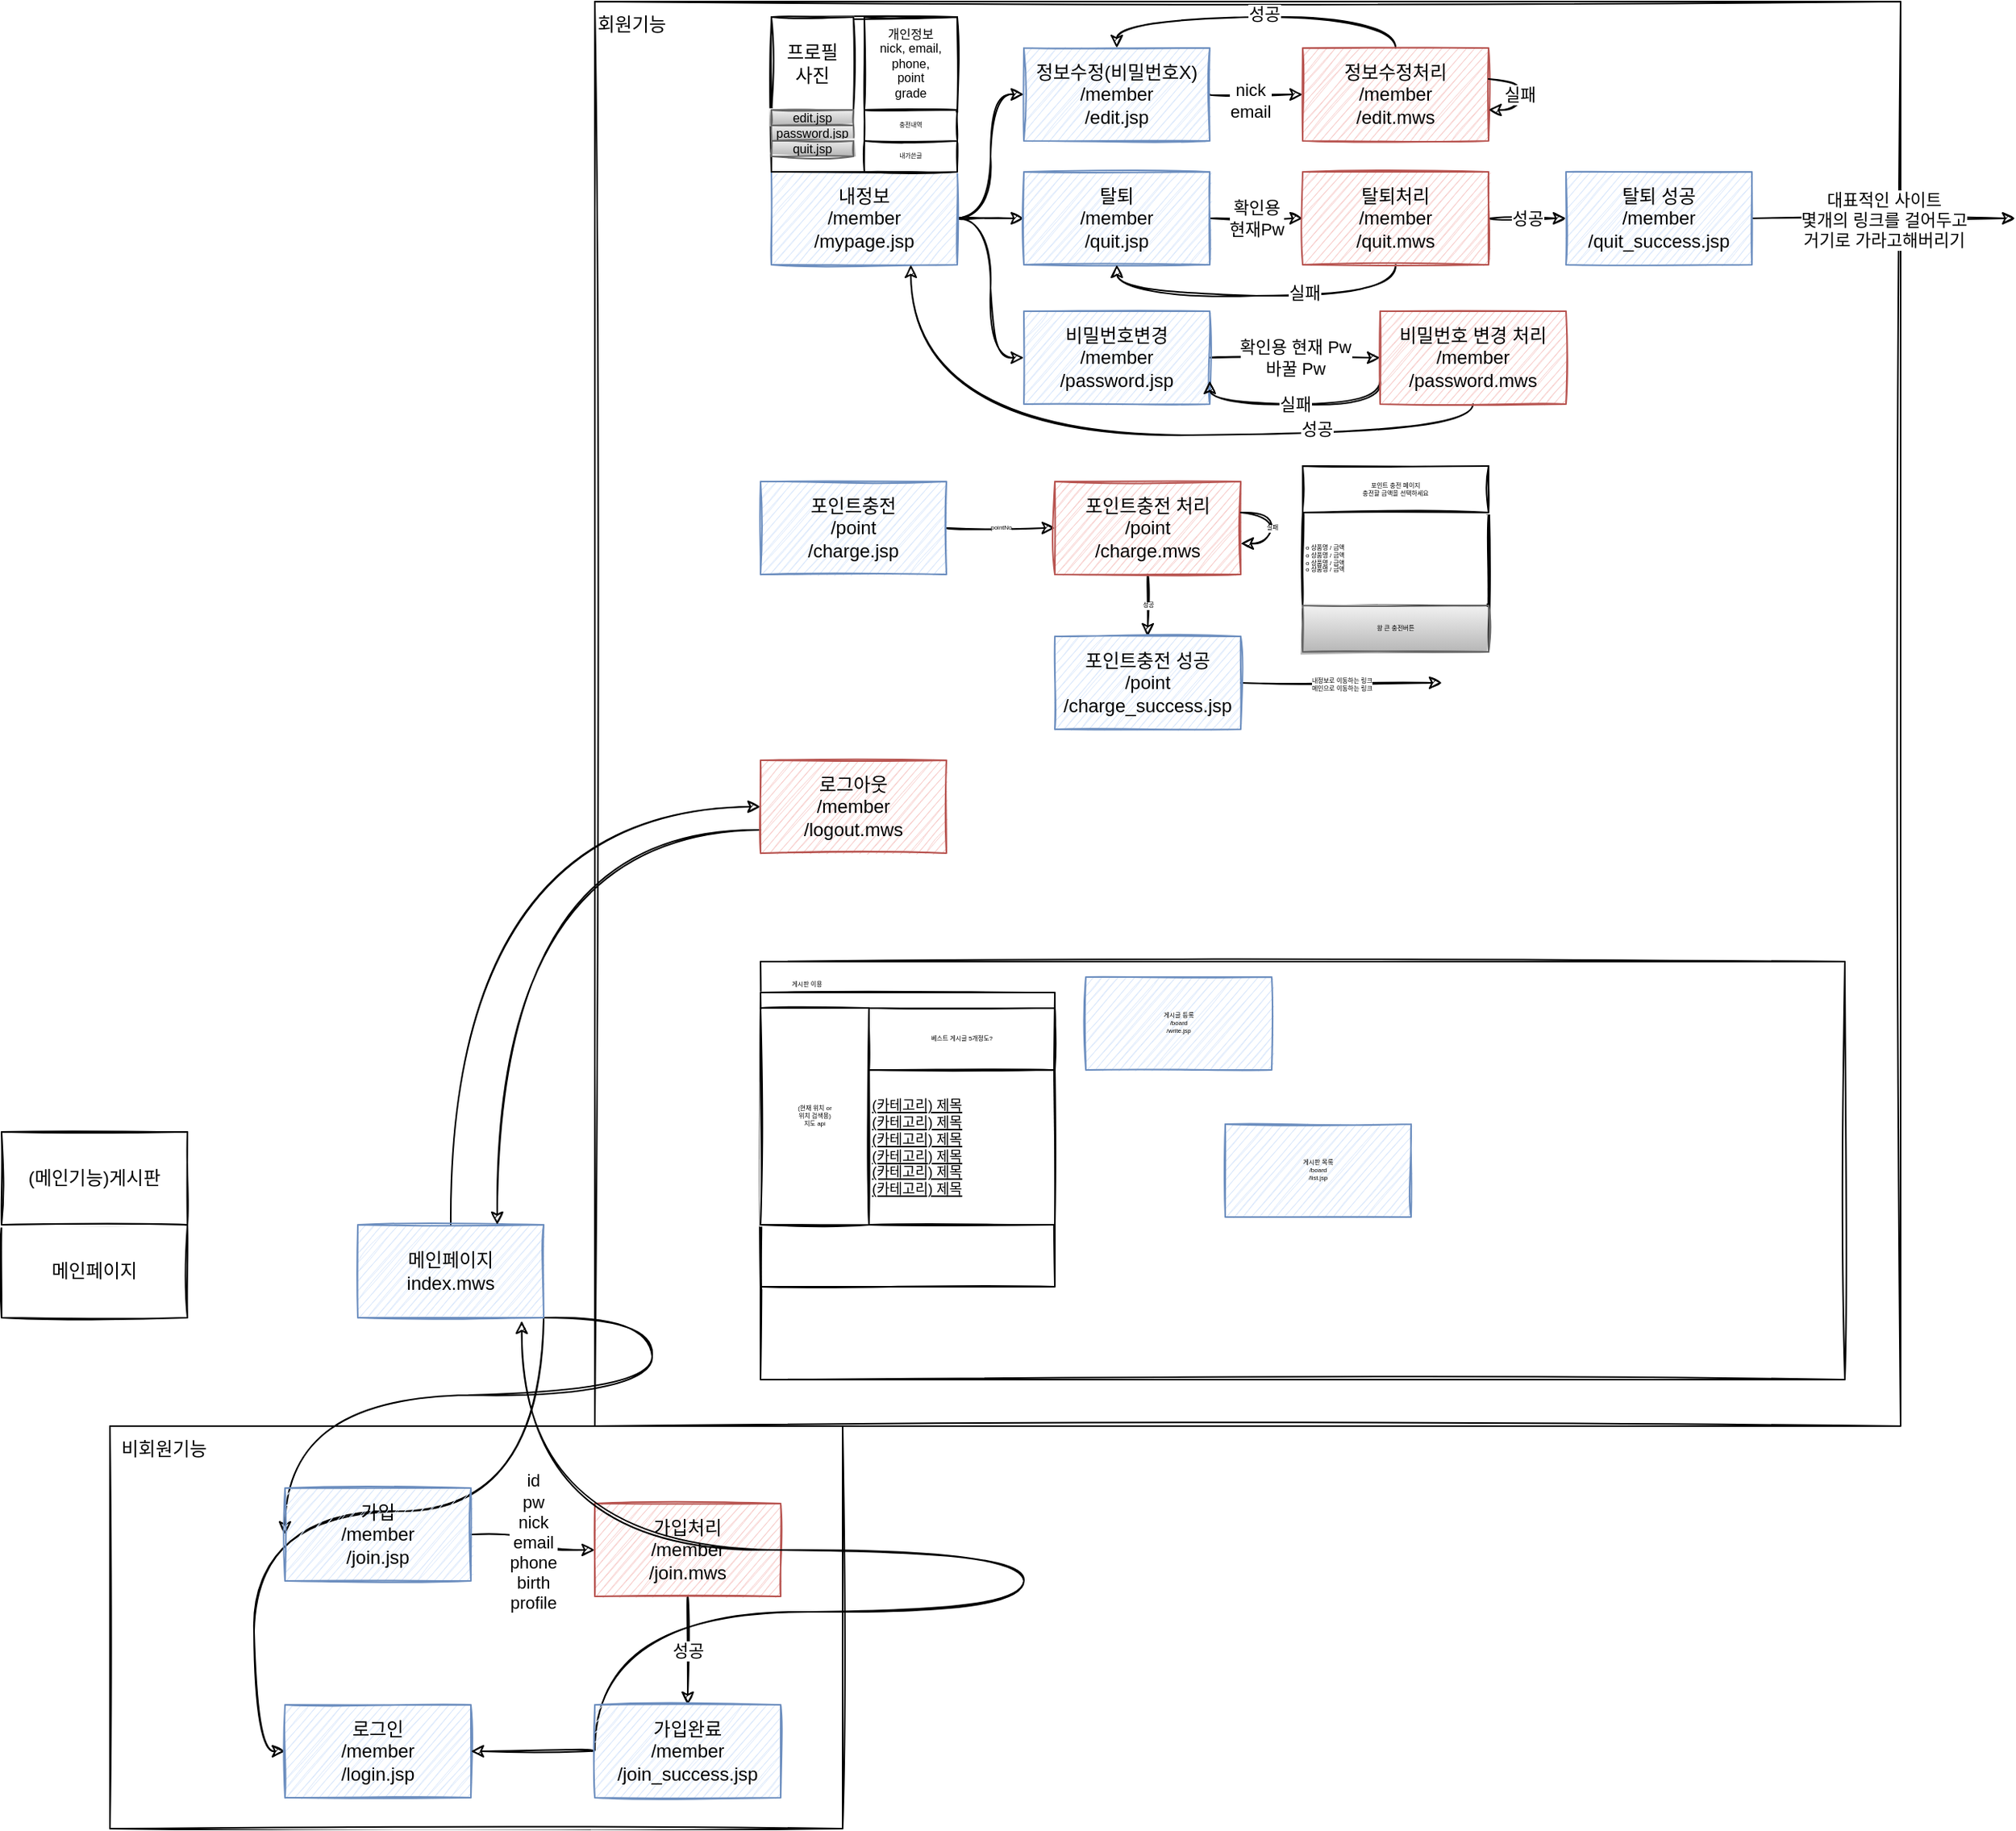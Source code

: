 <mxfile version="15.7.0" type="github">
  <diagram id="4V3O-64CNmHFoEL1uyVk" name="Page-1">
    <mxGraphModel dx="981" dy="1717" grid="1" gridSize="10" guides="1" tooltips="1" connect="1" arrows="1" fold="1" page="1" pageScale="1" pageWidth="827" pageHeight="1169" math="0" shadow="0">
      <root>
        <mxCell id="0" />
        <mxCell id="1" parent="0" />
        <mxCell id="cMavoyoQz838QgzTTjWu-8" value="" style="rounded=0;whiteSpace=wrap;html=1;sketch=1;" vertex="1" parent="1">
          <mxGeometry x="713" y="-500" width="843" height="920" as="geometry" />
        </mxCell>
        <mxCell id="cMavoyoQz838QgzTTjWu-10" value="" style="rounded=0;whiteSpace=wrap;html=1;sketch=1;" vertex="1" parent="1">
          <mxGeometry x="400" y="420" width="473" height="260" as="geometry" />
        </mxCell>
        <mxCell id="cMavoyoQz838QgzTTjWu-1" value="메인페이지" style="rounded=0;whiteSpace=wrap;html=1;sketch=1;" vertex="1" parent="1">
          <mxGeometry x="330" y="290" width="120" height="60" as="geometry" />
        </mxCell>
        <mxCell id="cMavoyoQz838QgzTTjWu-2" value="(메인기능)게시판" style="rounded=0;whiteSpace=wrap;html=1;sketch=1;" vertex="1" parent="1">
          <mxGeometry x="330" y="230" width="120" height="60" as="geometry" />
        </mxCell>
        <mxCell id="cMavoyoQz838QgzTTjWu-19" style="edgeStyle=orthogonalEdgeStyle;curved=1;rounded=0;sketch=1;orthogonalLoop=1;jettySize=auto;html=1;entryX=0;entryY=0.5;entryDx=0;entryDy=0;" edge="1" parent="1" source="cMavoyoQz838QgzTTjWu-3" target="cMavoyoQz838QgzTTjWu-4">
          <mxGeometry relative="1" as="geometry">
            <Array as="points">
              <mxPoint x="750" y="350" />
              <mxPoint x="750" y="400" />
            </Array>
          </mxGeometry>
        </mxCell>
        <mxCell id="cMavoyoQz838QgzTTjWu-20" style="edgeStyle=orthogonalEdgeStyle;curved=1;rounded=0;sketch=1;orthogonalLoop=1;jettySize=auto;html=1;entryX=0;entryY=0.5;entryDx=0;entryDy=0;exitX=1;exitY=1;exitDx=0;exitDy=0;" edge="1" parent="1" source="cMavoyoQz838QgzTTjWu-3" target="cMavoyoQz838QgzTTjWu-5">
          <mxGeometry relative="1" as="geometry" />
        </mxCell>
        <mxCell id="cMavoyoQz838QgzTTjWu-27" style="edgeStyle=orthogonalEdgeStyle;curved=1;rounded=0;sketch=1;orthogonalLoop=1;jettySize=auto;html=1;entryX=0;entryY=0.5;entryDx=0;entryDy=0;exitX=0.5;exitY=0;exitDx=0;exitDy=0;" edge="1" parent="1" source="cMavoyoQz838QgzTTjWu-3" target="cMavoyoQz838QgzTTjWu-13">
          <mxGeometry relative="1" as="geometry" />
        </mxCell>
        <mxCell id="cMavoyoQz838QgzTTjWu-3" value="메인페이지&lt;br&gt;index.mws" style="rounded=0;whiteSpace=wrap;html=1;sketch=1;fillColor=#dae8fc;strokeColor=#6c8ebf;" vertex="1" parent="1">
          <mxGeometry x="560" y="290" width="120" height="60" as="geometry" />
        </mxCell>
        <mxCell id="cMavoyoQz838QgzTTjWu-21" value="id&lt;br&gt;pw&lt;br&gt;nick&lt;br&gt;email&lt;br&gt;phone&lt;br&gt;birth&lt;br&gt;profile" style="edgeStyle=orthogonalEdgeStyle;curved=1;rounded=0;sketch=1;orthogonalLoop=1;jettySize=auto;html=1;" edge="1" parent="1" source="cMavoyoQz838QgzTTjWu-4" target="cMavoyoQz838QgzTTjWu-17">
          <mxGeometry relative="1" as="geometry" />
        </mxCell>
        <mxCell id="cMavoyoQz838QgzTTjWu-4" value="가입&lt;br&gt;/member&lt;br&gt;/join.jsp" style="rounded=0;whiteSpace=wrap;html=1;sketch=1;fillColor=#dae8fc;strokeColor=#6c8ebf;" vertex="1" parent="1">
          <mxGeometry x="513" y="460" width="120" height="60" as="geometry" />
        </mxCell>
        <mxCell id="cMavoyoQz838QgzTTjWu-5" value="로그인&lt;br&gt;/member&lt;br&gt;/login.jsp" style="rounded=0;whiteSpace=wrap;html=1;sketch=1;fillColor=#dae8fc;strokeColor=#6c8ebf;" vertex="1" parent="1">
          <mxGeometry x="513" y="600" width="120" height="60" as="geometry" />
        </mxCell>
        <mxCell id="cMavoyoQz838QgzTTjWu-34" style="edgeStyle=orthogonalEdgeStyle;curved=1;rounded=0;sketch=1;orthogonalLoop=1;jettySize=auto;html=1;entryX=0;entryY=0.5;entryDx=0;entryDy=0;" edge="1" parent="1" source="cMavoyoQz838QgzTTjWu-6" target="cMavoyoQz838QgzTTjWu-16">
          <mxGeometry relative="1" as="geometry" />
        </mxCell>
        <mxCell id="cMavoyoQz838QgzTTjWu-35" style="edgeStyle=orthogonalEdgeStyle;curved=1;rounded=0;sketch=1;orthogonalLoop=1;jettySize=auto;html=1;entryX=0;entryY=0.5;entryDx=0;entryDy=0;" edge="1" parent="1" source="cMavoyoQz838QgzTTjWu-6" target="cMavoyoQz838QgzTTjWu-15">
          <mxGeometry relative="1" as="geometry" />
        </mxCell>
        <mxCell id="cMavoyoQz838QgzTTjWu-56" style="edgeStyle=orthogonalEdgeStyle;curved=1;rounded=0;sketch=1;orthogonalLoop=1;jettySize=auto;html=1;entryX=0;entryY=0.5;entryDx=0;entryDy=0;" edge="1" parent="1" source="cMavoyoQz838QgzTTjWu-6" target="cMavoyoQz838QgzTTjWu-52">
          <mxGeometry relative="1" as="geometry" />
        </mxCell>
        <mxCell id="cMavoyoQz838QgzTTjWu-6" value="내정보&lt;br&gt;/member&lt;br&gt;/mypage.jsp" style="rounded=0;whiteSpace=wrap;html=1;sketch=1;fillColor=#dae8fc;strokeColor=#6c8ebf;" vertex="1" parent="1">
          <mxGeometry x="827" y="-390" width="120" height="60" as="geometry" />
        </mxCell>
        <mxCell id="cMavoyoQz838QgzTTjWu-9" value="회원기능" style="text;html=1;strokeColor=none;fillColor=none;align=center;verticalAlign=middle;whiteSpace=wrap;rounded=0;sketch=1;" vertex="1" parent="1">
          <mxGeometry x="707" y="-500" width="60" height="30" as="geometry" />
        </mxCell>
        <mxCell id="cMavoyoQz838QgzTTjWu-11" value="비회원기능" style="text;html=1;strokeColor=none;fillColor=none;align=center;verticalAlign=middle;whiteSpace=wrap;rounded=0;sketch=1;" vertex="1" parent="1">
          <mxGeometry x="400" y="420" width="70" height="30" as="geometry" />
        </mxCell>
        <mxCell id="cMavoyoQz838QgzTTjWu-12" value="" style="rounded=0;whiteSpace=wrap;html=1;sketch=1;" vertex="1" parent="1">
          <mxGeometry x="820" y="120" width="700" height="270" as="geometry" />
        </mxCell>
        <mxCell id="cMavoyoQz838QgzTTjWu-28" style="edgeStyle=orthogonalEdgeStyle;curved=1;rounded=0;sketch=1;orthogonalLoop=1;jettySize=auto;html=1;entryX=0.75;entryY=0;entryDx=0;entryDy=0;exitX=0;exitY=0.75;exitDx=0;exitDy=0;" edge="1" parent="1" source="cMavoyoQz838QgzTTjWu-13" target="cMavoyoQz838QgzTTjWu-3">
          <mxGeometry relative="1" as="geometry" />
        </mxCell>
        <mxCell id="cMavoyoQz838QgzTTjWu-13" value="로그아웃&lt;br&gt;/member&lt;br&gt;/logout.mws" style="rounded=0;whiteSpace=wrap;html=1;sketch=1;fillColor=#f8cecc;strokeColor=#b85450;" vertex="1" parent="1">
          <mxGeometry x="820" y="-10" width="120" height="60" as="geometry" />
        </mxCell>
        <mxCell id="cMavoyoQz838QgzTTjWu-72" value="pointNo" style="edgeStyle=orthogonalEdgeStyle;curved=1;rounded=0;sketch=1;orthogonalLoop=1;jettySize=auto;html=1;fontSize=4;" edge="1" parent="1" source="cMavoyoQz838QgzTTjWu-14" target="cMavoyoQz838QgzTTjWu-71">
          <mxGeometry relative="1" as="geometry" />
        </mxCell>
        <mxCell id="cMavoyoQz838QgzTTjWu-14" value="포인트충전&lt;br&gt;/point&lt;br&gt;/charge.jsp" style="rounded=0;whiteSpace=wrap;html=1;sketch=1;fillColor=#dae8fc;strokeColor=#6c8ebf;" vertex="1" parent="1">
          <mxGeometry x="820" y="-190" width="120" height="60" as="geometry" />
        </mxCell>
        <mxCell id="cMavoyoQz838QgzTTjWu-37" value="확인용&lt;br&gt;현재Pw" style="edgeStyle=orthogonalEdgeStyle;curved=1;rounded=0;sketch=1;orthogonalLoop=1;jettySize=auto;html=1;" edge="1" parent="1" source="cMavoyoQz838QgzTTjWu-15" target="cMavoyoQz838QgzTTjWu-36">
          <mxGeometry relative="1" as="geometry">
            <Array as="points">
              <mxPoint x="1130" y="-360" />
              <mxPoint x="1130" y="-360" />
            </Array>
          </mxGeometry>
        </mxCell>
        <mxCell id="cMavoyoQz838QgzTTjWu-15" value="탈퇴&lt;br&gt;/member&lt;br&gt;/quit.jsp" style="rounded=0;whiteSpace=wrap;html=1;sketch=1;fillColor=#dae8fc;strokeColor=#6c8ebf;" vertex="1" parent="1">
          <mxGeometry x="990" y="-390" width="120" height="60" as="geometry" />
        </mxCell>
        <mxCell id="cMavoyoQz838QgzTTjWu-30" style="edgeStyle=orthogonalEdgeStyle;curved=1;rounded=0;sketch=1;orthogonalLoop=1;jettySize=auto;html=1;" edge="1" parent="1" source="cMavoyoQz838QgzTTjWu-16" target="cMavoyoQz838QgzTTjWu-29">
          <mxGeometry relative="1" as="geometry" />
        </mxCell>
        <mxCell id="cMavoyoQz838QgzTTjWu-31" value="nick&lt;br&gt;email" style="edgeLabel;html=1;align=center;verticalAlign=middle;resizable=0;points=[];" vertex="1" connectable="0" parent="cMavoyoQz838QgzTTjWu-30">
          <mxGeometry x="-0.137" y="-4" relative="1" as="geometry">
            <mxPoint as="offset" />
          </mxGeometry>
        </mxCell>
        <mxCell id="cMavoyoQz838QgzTTjWu-16" value="정보수정(비밀번호X)&lt;br&gt;/member&lt;br&gt;/edit.jsp" style="rounded=0;whiteSpace=wrap;html=1;sketch=1;fillColor=#dae8fc;strokeColor=#6c8ebf;" vertex="1" parent="1">
          <mxGeometry x="990" y="-470" width="120" height="60" as="geometry" />
        </mxCell>
        <mxCell id="cMavoyoQz838QgzTTjWu-22" value="성공" style="edgeStyle=orthogonalEdgeStyle;curved=1;rounded=0;sketch=1;orthogonalLoop=1;jettySize=auto;html=1;" edge="1" parent="1" source="cMavoyoQz838QgzTTjWu-17" target="cMavoyoQz838QgzTTjWu-18">
          <mxGeometry relative="1" as="geometry" />
        </mxCell>
        <mxCell id="cMavoyoQz838QgzTTjWu-17" value="가입처리&lt;br&gt;/member&lt;br&gt;/join.mws" style="rounded=0;whiteSpace=wrap;html=1;sketch=1;fillColor=#f8cecc;strokeColor=#b85450;" vertex="1" parent="1">
          <mxGeometry x="713" y="470" width="120" height="60" as="geometry" />
        </mxCell>
        <mxCell id="cMavoyoQz838QgzTTjWu-23" style="edgeStyle=orthogonalEdgeStyle;curved=1;rounded=0;sketch=1;orthogonalLoop=1;jettySize=auto;html=1;entryX=1;entryY=0.5;entryDx=0;entryDy=0;" edge="1" parent="1" source="cMavoyoQz838QgzTTjWu-18" target="cMavoyoQz838QgzTTjWu-5">
          <mxGeometry relative="1" as="geometry" />
        </mxCell>
        <mxCell id="cMavoyoQz838QgzTTjWu-26" style="edgeStyle=orthogonalEdgeStyle;curved=1;rounded=0;sketch=1;orthogonalLoop=1;jettySize=auto;html=1;entryX=0.882;entryY=1.033;entryDx=0;entryDy=0;entryPerimeter=0;exitX=0;exitY=0.5;exitDx=0;exitDy=0;" edge="1" parent="1" source="cMavoyoQz838QgzTTjWu-18" target="cMavoyoQz838QgzTTjWu-3">
          <mxGeometry relative="1" as="geometry">
            <Array as="points">
              <mxPoint x="990" y="540" />
              <mxPoint x="990" y="500" />
              <mxPoint x="666" y="500" />
            </Array>
          </mxGeometry>
        </mxCell>
        <mxCell id="cMavoyoQz838QgzTTjWu-18" value="가입완료&lt;br&gt;/member&lt;br&gt;/join_success.jsp" style="rounded=0;whiteSpace=wrap;html=1;sketch=1;fillColor=#dae8fc;strokeColor=#6c8ebf;" vertex="1" parent="1">
          <mxGeometry x="713" y="600" width="120" height="60" as="geometry" />
        </mxCell>
        <mxCell id="cMavoyoQz838QgzTTjWu-32" style="edgeStyle=orthogonalEdgeStyle;curved=1;rounded=0;sketch=1;orthogonalLoop=1;jettySize=auto;html=1;entryX=0.5;entryY=0;entryDx=0;entryDy=0;exitX=0.5;exitY=0;exitDx=0;exitDy=0;" edge="1" parent="1" source="cMavoyoQz838QgzTTjWu-29" target="cMavoyoQz838QgzTTjWu-16">
          <mxGeometry relative="1" as="geometry" />
        </mxCell>
        <mxCell id="cMavoyoQz838QgzTTjWu-33" value="성공" style="edgeLabel;html=1;align=center;verticalAlign=middle;resizable=0;points=[];" vertex="1" connectable="0" parent="cMavoyoQz838QgzTTjWu-32">
          <mxGeometry x="-0.084" y="-2" relative="1" as="geometry">
            <mxPoint x="-4" as="offset" />
          </mxGeometry>
        </mxCell>
        <mxCell id="cMavoyoQz838QgzTTjWu-29" value="정보수정처리&lt;br&gt;/member&lt;br&gt;/edit.mws" style="rounded=0;whiteSpace=wrap;html=1;sketch=1;fillColor=#f8cecc;strokeColor=#b85450;" vertex="1" parent="1">
          <mxGeometry x="1170" y="-470" width="120" height="60" as="geometry" />
        </mxCell>
        <mxCell id="cMavoyoQz838QgzTTjWu-44" value="성공" style="edgeStyle=orthogonalEdgeStyle;curved=1;rounded=0;sketch=1;orthogonalLoop=1;jettySize=auto;html=1;" edge="1" parent="1" source="cMavoyoQz838QgzTTjWu-36" target="cMavoyoQz838QgzTTjWu-43">
          <mxGeometry relative="1" as="geometry" />
        </mxCell>
        <mxCell id="cMavoyoQz838QgzTTjWu-45" style="edgeStyle=orthogonalEdgeStyle;curved=1;rounded=0;sketch=1;orthogonalLoop=1;jettySize=auto;html=1;entryX=0.5;entryY=1;entryDx=0;entryDy=0;exitX=0.5;exitY=1;exitDx=0;exitDy=0;" edge="1" parent="1" source="cMavoyoQz838QgzTTjWu-36" target="cMavoyoQz838QgzTTjWu-15">
          <mxGeometry relative="1" as="geometry" />
        </mxCell>
        <mxCell id="cMavoyoQz838QgzTTjWu-46" value="실패" style="edgeLabel;html=1;align=center;verticalAlign=middle;resizable=0;points=[];" vertex="1" connectable="0" parent="cMavoyoQz838QgzTTjWu-45">
          <mxGeometry x="-0.279" y="-2" relative="1" as="geometry">
            <mxPoint as="offset" />
          </mxGeometry>
        </mxCell>
        <mxCell id="cMavoyoQz838QgzTTjWu-36" value="탈퇴처리&lt;br&gt;/member&lt;br&gt;/quit.mws" style="rounded=0;whiteSpace=wrap;html=1;sketch=1;fillColor=#f8cecc;strokeColor=#b85450;" vertex="1" parent="1">
          <mxGeometry x="1170" y="-390" width="120" height="60" as="geometry" />
        </mxCell>
        <mxCell id="cMavoyoQz838QgzTTjWu-51" value="대표적인 사이트&lt;br&gt;몇개의 링크를 걸어두고&lt;br&gt;거기로 가라고해버리기" style="edgeStyle=orthogonalEdgeStyle;curved=1;rounded=0;sketch=1;orthogonalLoop=1;jettySize=auto;html=1;" edge="1" parent="1" source="cMavoyoQz838QgzTTjWu-43">
          <mxGeometry relative="1" as="geometry">
            <mxPoint x="1630" y="-360" as="targetPoint" />
          </mxGeometry>
        </mxCell>
        <mxCell id="cMavoyoQz838QgzTTjWu-43" value="탈퇴 성공&lt;br&gt;/member&lt;br&gt;/quit_success.jsp" style="rounded=0;whiteSpace=wrap;html=1;sketch=1;fillColor=#dae8fc;strokeColor=#6c8ebf;" vertex="1" parent="1">
          <mxGeometry x="1340" y="-390" width="120" height="60" as="geometry" />
        </mxCell>
        <mxCell id="cMavoyoQz838QgzTTjWu-47" value="실패" style="edgeStyle=orthogonalEdgeStyle;curved=1;rounded=0;sketch=1;orthogonalLoop=1;jettySize=auto;html=1;" edge="1" parent="1" source="cMavoyoQz838QgzTTjWu-29" target="cMavoyoQz838QgzTTjWu-29">
          <mxGeometry relative="1" as="geometry" />
        </mxCell>
        <mxCell id="cMavoyoQz838QgzTTjWu-54" value="확인용 현재 Pw&lt;br&gt;바꿀 Pw" style="edgeStyle=orthogonalEdgeStyle;curved=1;rounded=0;sketch=1;orthogonalLoop=1;jettySize=auto;html=1;" edge="1" parent="1" source="cMavoyoQz838QgzTTjWu-52" target="cMavoyoQz838QgzTTjWu-53">
          <mxGeometry relative="1" as="geometry" />
        </mxCell>
        <mxCell id="cMavoyoQz838QgzTTjWu-52" value="비밀번호변경&lt;br&gt;/member&lt;br&gt;/password.jsp" style="rounded=0;whiteSpace=wrap;html=1;sketch=1;fillColor=#dae8fc;strokeColor=#6c8ebf;" vertex="1" parent="1">
          <mxGeometry x="990" y="-300" width="120" height="60" as="geometry" />
        </mxCell>
        <mxCell id="cMavoyoQz838QgzTTjWu-57" style="edgeStyle=orthogonalEdgeStyle;curved=1;rounded=0;sketch=1;orthogonalLoop=1;jettySize=auto;html=1;entryX=0.75;entryY=1;entryDx=0;entryDy=0;" edge="1" parent="1" source="cMavoyoQz838QgzTTjWu-53" target="cMavoyoQz838QgzTTjWu-6">
          <mxGeometry relative="1" as="geometry">
            <Array as="points">
              <mxPoint x="1280" y="-220" />
              <mxPoint x="917" y="-220" />
            </Array>
          </mxGeometry>
        </mxCell>
        <mxCell id="cMavoyoQz838QgzTTjWu-58" value="성공" style="edgeLabel;html=1;align=center;verticalAlign=middle;resizable=0;points=[];" vertex="1" connectable="0" parent="cMavoyoQz838QgzTTjWu-57">
          <mxGeometry x="-0.509" y="-4" relative="1" as="geometry">
            <mxPoint as="offset" />
          </mxGeometry>
        </mxCell>
        <mxCell id="cMavoyoQz838QgzTTjWu-60" value="실패" style="edgeStyle=orthogonalEdgeStyle;curved=1;rounded=0;sketch=1;orthogonalLoop=1;jettySize=auto;html=1;entryX=1;entryY=0.75;entryDx=0;entryDy=0;exitX=0;exitY=0.75;exitDx=0;exitDy=0;" edge="1" parent="1" source="cMavoyoQz838QgzTTjWu-53" target="cMavoyoQz838QgzTTjWu-52">
          <mxGeometry relative="1" as="geometry">
            <Array as="points">
              <mxPoint x="1220" y="-240" />
              <mxPoint x="1110" y="-240" />
            </Array>
          </mxGeometry>
        </mxCell>
        <mxCell id="cMavoyoQz838QgzTTjWu-53" value="비밀번호 변경 처리&lt;br&gt;/member&lt;br&gt;/password.mws" style="rounded=0;whiteSpace=wrap;html=1;sketch=1;fillColor=#f8cecc;strokeColor=#b85450;" vertex="1" parent="1">
          <mxGeometry x="1220" y="-300" width="120" height="60" as="geometry" />
        </mxCell>
        <mxCell id="cMavoyoQz838QgzTTjWu-62" value="" style="rounded=0;whiteSpace=wrap;html=1;sketch=1;" vertex="1" parent="1">
          <mxGeometry x="827" y="-490" width="120" height="100" as="geometry" />
        </mxCell>
        <mxCell id="cMavoyoQz838QgzTTjWu-63" value="프로필&lt;br&gt;사진" style="rounded=0;whiteSpace=wrap;html=1;sketch=1;" vertex="1" parent="1">
          <mxGeometry x="827" y="-490" width="53" height="60" as="geometry" />
        </mxCell>
        <mxCell id="cMavoyoQz838QgzTTjWu-64" value="개인정보&lt;br style=&quot;font-size: 8px;&quot;&gt;nick, email,&lt;br style=&quot;font-size: 8px;&quot;&gt;phone,&lt;br style=&quot;font-size: 8px;&quot;&gt;point&lt;br style=&quot;font-size: 8px;&quot;&gt;grade" style="rounded=0;whiteSpace=wrap;html=1;sketch=1;fontSize=8;" vertex="1" parent="1">
          <mxGeometry x="887" y="-490" width="60" height="60" as="geometry" />
        </mxCell>
        <mxCell id="cMavoyoQz838QgzTTjWu-66" value="password.jsp" style="rounded=0;whiteSpace=wrap;html=1;sketch=1;fontSize=8;fillColor=#f5f5f5;strokeColor=#666666;gradientColor=#b3b3b3;" vertex="1" parent="1">
          <mxGeometry x="827" y="-420" width="53" height="10" as="geometry" />
        </mxCell>
        <mxCell id="cMavoyoQz838QgzTTjWu-67" value="quit.jsp" style="rounded=0;whiteSpace=wrap;html=1;sketch=1;fontSize=8;fillColor=#f5f5f5;strokeColor=#666666;gradientColor=#b3b3b3;" vertex="1" parent="1">
          <mxGeometry x="827" y="-410" width="53" height="10" as="geometry" />
        </mxCell>
        <mxCell id="cMavoyoQz838QgzTTjWu-68" value="edit.jsp" style="rounded=0;whiteSpace=wrap;html=1;sketch=1;fontSize=8;fillColor=#f5f5f5;strokeColor=#666666;gradientColor=#b3b3b3;" vertex="1" parent="1">
          <mxGeometry x="827" y="-430" width="53" height="10" as="geometry" />
        </mxCell>
        <mxCell id="cMavoyoQz838QgzTTjWu-69" value="충전내역" style="rounded=0;whiteSpace=wrap;html=1;sketch=1;fontSize=4;" vertex="1" parent="1">
          <mxGeometry x="887" y="-430" width="60" height="20" as="geometry" />
        </mxCell>
        <mxCell id="cMavoyoQz838QgzTTjWu-70" value="내가쓴글" style="rounded=0;whiteSpace=wrap;html=1;sketch=1;fontSize=4;" vertex="1" parent="1">
          <mxGeometry x="887" y="-410" width="60" height="20" as="geometry" />
        </mxCell>
        <mxCell id="cMavoyoQz838QgzTTjWu-75" value="성공" style="edgeStyle=orthogonalEdgeStyle;curved=1;rounded=0;sketch=1;orthogonalLoop=1;jettySize=auto;html=1;fontSize=4;" edge="1" parent="1" source="cMavoyoQz838QgzTTjWu-71" target="cMavoyoQz838QgzTTjWu-74">
          <mxGeometry relative="1" as="geometry" />
        </mxCell>
        <mxCell id="cMavoyoQz838QgzTTjWu-71" value="포인트충전 처리&lt;br&gt;/point&lt;br&gt;/charge.mws" style="rounded=0;whiteSpace=wrap;html=1;sketch=1;fillColor=#f8cecc;strokeColor=#b85450;" vertex="1" parent="1">
          <mxGeometry x="1010" y="-190" width="120" height="60" as="geometry" />
        </mxCell>
        <mxCell id="cMavoyoQz838QgzTTjWu-80" value="내정보로 이동하는 링크&lt;br&gt;메인으로 이동하는 링크" style="edgeStyle=orthogonalEdgeStyle;curved=1;rounded=0;sketch=1;orthogonalLoop=1;jettySize=auto;html=1;fontSize=4;" edge="1" parent="1" source="cMavoyoQz838QgzTTjWu-74">
          <mxGeometry relative="1" as="geometry">
            <mxPoint x="1260" y="-60" as="targetPoint" />
          </mxGeometry>
        </mxCell>
        <mxCell id="cMavoyoQz838QgzTTjWu-74" value="포인트충전 성공&lt;br&gt;/point&lt;br&gt;/charge_success.jsp" style="rounded=0;whiteSpace=wrap;html=1;sketch=1;fillColor=#dae8fc;strokeColor=#6c8ebf;" vertex="1" parent="1">
          <mxGeometry x="1010" y="-90" width="120" height="60" as="geometry" />
        </mxCell>
        <mxCell id="cMavoyoQz838QgzTTjWu-76" value="실패" style="edgeStyle=orthogonalEdgeStyle;curved=1;rounded=0;sketch=1;orthogonalLoop=1;jettySize=auto;html=1;fontSize=4;" edge="1" parent="1" source="cMavoyoQz838QgzTTjWu-71" target="cMavoyoQz838QgzTTjWu-71">
          <mxGeometry relative="1" as="geometry" />
        </mxCell>
        <mxCell id="cMavoyoQz838QgzTTjWu-82" value="" style="rounded=0;whiteSpace=wrap;html=1;sketch=1;fontSize=4;" vertex="1" parent="1">
          <mxGeometry x="1170" y="-200" width="120" height="120" as="geometry" />
        </mxCell>
        <mxCell id="cMavoyoQz838QgzTTjWu-83" value="o 상품명 / 금액&lt;br&gt;o 상품명 / 금액&lt;br&gt;o 상품명 / 금액&lt;br&gt;o 상품명 / 금액" style="rounded=0;whiteSpace=wrap;html=1;sketch=1;fontSize=4;align=left;" vertex="1" parent="1">
          <mxGeometry x="1170" y="-170" width="120" height="60" as="geometry" />
        </mxCell>
        <mxCell id="cMavoyoQz838QgzTTjWu-84" value="포인트 충전 페이지&lt;br&gt;충전할 금액을 선택하세요" style="rounded=0;whiteSpace=wrap;html=1;sketch=1;fontSize=4;" vertex="1" parent="1">
          <mxGeometry x="1170" y="-200" width="120" height="30" as="geometry" />
        </mxCell>
        <mxCell id="cMavoyoQz838QgzTTjWu-85" value="왕 큰 충전버튼" style="rounded=0;whiteSpace=wrap;html=1;sketch=1;fontSize=4;fillColor=#f5f5f5;strokeColor=#666666;gradientColor=#b3b3b3;" vertex="1" parent="1">
          <mxGeometry x="1170" y="-110" width="120" height="30" as="geometry" />
        </mxCell>
        <mxCell id="cMavoyoQz838QgzTTjWu-86" value="게시판 이용" style="text;html=1;strokeColor=none;fillColor=none;align=center;verticalAlign=middle;whiteSpace=wrap;rounded=0;sketch=1;fontSize=4;" vertex="1" parent="1">
          <mxGeometry x="820" y="120" width="60" height="30" as="geometry" />
        </mxCell>
        <mxCell id="cMavoyoQz838QgzTTjWu-87" value="게시판 목록&lt;br&gt;/board&lt;br&gt;/list.jsp" style="rounded=0;whiteSpace=wrap;html=1;sketch=1;fontSize=4;align=center;fillColor=#dae8fc;strokeColor=#6c8ebf;" vertex="1" parent="1">
          <mxGeometry x="1120" y="225" width="120" height="60" as="geometry" />
        </mxCell>
        <mxCell id="cMavoyoQz838QgzTTjWu-88" value="게시글 등록&lt;br&gt;/board&lt;br&gt;/write.jsp" style="rounded=0;whiteSpace=wrap;html=1;sketch=1;fontSize=4;align=center;fillColor=#dae8fc;strokeColor=#6c8ebf;" vertex="1" parent="1">
          <mxGeometry x="1030" y="130" width="120" height="60" as="geometry" />
        </mxCell>
        <mxCell id="cMavoyoQz838QgzTTjWu-89" value="" style="rounded=0;whiteSpace=wrap;html=1;sketch=1;fontSize=4;align=center;" vertex="1" parent="1">
          <mxGeometry x="820" y="140" width="190" height="190" as="geometry" />
        </mxCell>
        <mxCell id="cMavoyoQz838QgzTTjWu-90" value="베스트 게시글 5개정도?" style="rounded=0;whiteSpace=wrap;html=1;sketch=1;fontSize=4;align=center;" vertex="1" parent="1">
          <mxGeometry x="890" y="150" width="120" height="40" as="geometry" />
        </mxCell>
        <mxCell id="cMavoyoQz838QgzTTjWu-91" value="(카테고리) 제목&lt;br style=&quot;font-size: 9px&quot;&gt;(카테고리) 제목&lt;br style=&quot;font-size: 9px&quot;&gt;(카테고리) 제목&lt;br style=&quot;font-size: 9px&quot;&gt;(카테고리) 제목&lt;br style=&quot;font-size: 9px&quot;&gt;(카테고리) 제목&lt;br style=&quot;font-size: 9px&quot;&gt;&lt;div style=&quot;font-size: 9px&quot;&gt;&lt;span style=&quot;font-size: 9px&quot;&gt;(카테고리) 제목&lt;/span&gt;&lt;/div&gt;" style="rounded=0;whiteSpace=wrap;html=1;sketch=1;fontSize=9;align=left;fontStyle=4" vertex="1" parent="1">
          <mxGeometry x="890" y="190" width="120" height="100" as="geometry" />
        </mxCell>
        <mxCell id="cMavoyoQz838QgzTTjWu-92" value="(현재 위치 or&lt;br&gt;위치 검색용)&lt;br&gt;지도 api" style="rounded=0;whiteSpace=wrap;html=1;sketch=1;fontSize=4;align=center;" vertex="1" parent="1">
          <mxGeometry x="820" y="150" width="70" height="140" as="geometry" />
        </mxCell>
      </root>
    </mxGraphModel>
  </diagram>
</mxfile>
